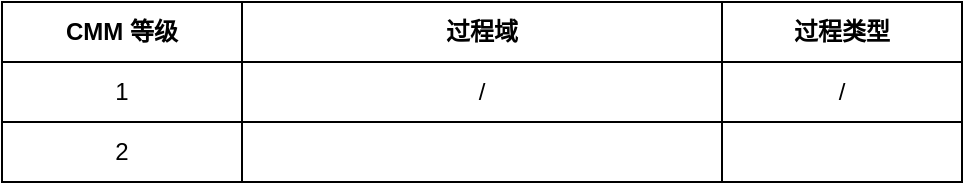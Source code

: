 <mxfile version="18.0.6" type="device" pages="2"><diagram id="ArtEwVslQTJdmUdH2Vi4" name="1"><mxGraphModel dx="2370" dy="1442" grid="1" gridSize="10" guides="1" tooltips="1" connect="1" arrows="1" fold="1" page="1" pageScale="1" pageWidth="827" pageHeight="1169" math="0" shadow="0"><root><mxCell id="0"/><mxCell id="1" parent="0"/><mxCell id="98k5CxnBJ-VToSvbK1iE-1" value="CMM 等级" style="rounded=0;whiteSpace=wrap;html=1;fontStyle=1" vertex="1" parent="1"><mxGeometry x="174" y="539" width="120" height="30" as="geometry"/></mxCell><mxCell id="98k5CxnBJ-VToSvbK1iE-2" value="过程域" style="rounded=0;whiteSpace=wrap;html=1;fontStyle=1" vertex="1" parent="1"><mxGeometry x="294" y="539" width="240" height="30" as="geometry"/></mxCell><mxCell id="98k5CxnBJ-VToSvbK1iE-3" value="过程类型" style="rounded=0;whiteSpace=wrap;html=1;fontStyle=1" vertex="1" parent="1"><mxGeometry x="534" y="539" width="120" height="30" as="geometry"/></mxCell><mxCell id="98k5CxnBJ-VToSvbK1iE-4" value="1" style="rounded=0;whiteSpace=wrap;html=1;" vertex="1" parent="1"><mxGeometry x="174" y="569" width="120" height="30" as="geometry"/></mxCell><mxCell id="98k5CxnBJ-VToSvbK1iE-5" value="2" style="rounded=0;whiteSpace=wrap;html=1;" vertex="1" parent="1"><mxGeometry x="174" y="599" width="120" height="30" as="geometry"/></mxCell><mxCell id="98k5CxnBJ-VToSvbK1iE-6" value="/" style="rounded=0;whiteSpace=wrap;html=1;" vertex="1" parent="1"><mxGeometry x="294" y="569" width="240" height="30" as="geometry"/></mxCell><mxCell id="98k5CxnBJ-VToSvbK1iE-7" value="/" style="rounded=0;whiteSpace=wrap;html=1;" vertex="1" parent="1"><mxGeometry x="534" y="569" width="120" height="30" as="geometry"/></mxCell><mxCell id="98k5CxnBJ-VToSvbK1iE-8" value="" style="rounded=0;whiteSpace=wrap;html=1;fontSize=10;" vertex="1" parent="1"><mxGeometry x="294" y="599" width="240" height="30" as="geometry"/></mxCell><mxCell id="98k5CxnBJ-VToSvbK1iE-9" value="" style="rounded=0;whiteSpace=wrap;html=1;" vertex="1" parent="1"><mxGeometry x="534" y="599" width="120" height="30" as="geometry"/></mxCell></root></mxGraphModel></diagram><diagram id="w4E_QYhF2YMynA1b_gYM" name="2"><mxGraphModel dx="1955" dy="1058" grid="1" gridSize="10" guides="1" tooltips="1" connect="1" arrows="1" fold="1" page="1" pageScale="1" pageWidth="827" pageHeight="1169" math="0" shadow="0"><root><mxCell id="0"/><mxCell id="1" parent="0"/><mxCell id="2zo39gJXHJO9lLy1X77--1" value="CMMI 等级" style="rounded=0;whiteSpace=wrap;html=1;fontStyle=1" parent="1" vertex="1"><mxGeometry x="174" y="225" width="120" height="30" as="geometry"/></mxCell><mxCell id="2zo39gJXHJO9lLy1X77--2" value="过程域" style="rounded=0;whiteSpace=wrap;html=1;fontStyle=1" parent="1" vertex="1"><mxGeometry x="294" y="225" width="240" height="30" as="geometry"/></mxCell><mxCell id="2zo39gJXHJO9lLy1X77--3" value="过程类型" style="rounded=0;whiteSpace=wrap;html=1;fontStyle=1" parent="1" vertex="1"><mxGeometry x="534" y="225" width="120" height="30" as="geometry"/></mxCell><mxCell id="2zo39gJXHJO9lLy1X77--4" value="1&lt;br&gt;初始级" style="rounded=0;whiteSpace=wrap;html=1;" parent="1" vertex="1"><mxGeometry x="174" y="255" width="120" height="30" as="geometry"/></mxCell><mxCell id="2zo39gJXHJO9lLy1X77--5" value="2&lt;br&gt;已管理级&lt;br&gt;7个过程域" style="rounded=0;whiteSpace=wrap;html=1;" parent="1" vertex="1"><mxGeometry x="174" y="285" width="120" height="210" as="geometry"/></mxCell><mxCell id="2zo39gJXHJO9lLy1X77--6" value="/" style="rounded=0;whiteSpace=wrap;html=1;" parent="1" vertex="1"><mxGeometry x="294" y="255" width="240" height="30" as="geometry"/></mxCell><mxCell id="2zo39gJXHJO9lLy1X77--7" value="/" style="rounded=0;whiteSpace=wrap;html=1;" parent="1" vertex="1"><mxGeometry x="534" y="255" width="120" height="30" as="geometry"/></mxCell><mxCell id="2zo39gJXHJO9lLy1X77--11" value="&lt;font style=&quot;font-size: 10px;&quot;&gt;需求管理&lt;br style=&quot;font-size: 10px;&quot;&gt;Requirements Management&lt;/font&gt;" style="rounded=0;whiteSpace=wrap;html=1;fontSize=10;" parent="1" vertex="1"><mxGeometry x="294" y="285" width="240" height="30" as="geometry"/></mxCell><mxCell id="2zo39gJXHJO9lLy1X77--12" value="工程" style="rounded=0;whiteSpace=wrap;html=1;" parent="1" vertex="1"><mxGeometry x="534" y="285" width="120" height="30" as="geometry"/></mxCell><mxCell id="2zo39gJXHJO9lLy1X77--13" value="项目规划&lt;br&gt;Project Planning" style="rounded=0;whiteSpace=wrap;html=1;fontSize=10;" parent="1" vertex="1"><mxGeometry x="294" y="315" width="240" height="30" as="geometry"/></mxCell><mxCell id="2zo39gJXHJO9lLy1X77--14" value="项目管理" style="rounded=0;whiteSpace=wrap;html=1;" parent="1" vertex="1"><mxGeometry x="534" y="315" width="120" height="30" as="geometry"/></mxCell><mxCell id="2zo39gJXHJO9lLy1X77--15" value="项目监控&lt;br&gt;&lt;div&gt;&lt;span style=&quot;&quot;&gt;&#9;&lt;/span&gt;&lt;/div&gt;&lt;div&gt;Project Monitoring and Control&lt;/div&gt;" style="rounded=0;whiteSpace=wrap;html=1;fontSize=10;" parent="1" vertex="1"><mxGeometry x="294" y="345" width="240" height="30" as="geometry"/></mxCell><mxCell id="2zo39gJXHJO9lLy1X77--16" value="&lt;span style=&quot;&quot;&gt;项目管理&lt;/span&gt;" style="rounded=0;whiteSpace=wrap;html=1;" parent="1" vertex="1"><mxGeometry x="534" y="345" width="120" height="30" as="geometry"/></mxCell><mxCell id="2zo39gJXHJO9lLy1X77--17" value="&lt;div&gt;供应商协议管理&lt;/div&gt;&lt;div&gt;Supplier Agreement Management&lt;br&gt;&lt;/div&gt;" style="rounded=0;whiteSpace=wrap;html=1;fontSize=10;" parent="1" vertex="1"><mxGeometry x="294" y="375" width="240" height="30" as="geometry"/></mxCell><mxCell id="2zo39gJXHJO9lLy1X77--18" value="&lt;span style=&quot;&quot;&gt;项目管理&lt;/span&gt;" style="rounded=0;whiteSpace=wrap;html=1;" parent="1" vertex="1"><mxGeometry x="534" y="375" width="120" height="30" as="geometry"/></mxCell><mxCell id="2zo39gJXHJO9lLy1X77--19" value="&lt;div&gt;度量分析&lt;/div&gt;&lt;div&gt;Measurement and Analysis&lt;/div&gt;" style="rounded=0;whiteSpace=wrap;html=1;fontSize=10;" parent="1" vertex="1"><mxGeometry x="294" y="405" width="240" height="30" as="geometry"/></mxCell><mxCell id="2zo39gJXHJO9lLy1X77--20" value="支持" style="rounded=0;whiteSpace=wrap;html=1;" parent="1" vertex="1"><mxGeometry x="534" y="405" width="120" height="30" as="geometry"/></mxCell><mxCell id="2zo39gJXHJO9lLy1X77--21" value="&lt;div&gt;过程和产品质量保证&lt;/div&gt;&lt;div&gt;Process and Product Quality Assurance&lt;/div&gt;" style="rounded=0;whiteSpace=wrap;html=1;fontSize=10;" parent="1" vertex="1"><mxGeometry x="294" y="435" width="240" height="30" as="geometry"/></mxCell><mxCell id="2zo39gJXHJO9lLy1X77--22" value="&lt;span style=&quot;&quot;&gt;支持&lt;/span&gt;" style="rounded=0;whiteSpace=wrap;html=1;" parent="1" vertex="1"><mxGeometry x="534" y="435" width="120" height="30" as="geometry"/></mxCell><mxCell id="2zo39gJXHJO9lLy1X77--23" value="&lt;div&gt;配置管理&lt;/div&gt;&lt;div&gt;Configuration Management&lt;/div&gt;" style="rounded=0;whiteSpace=wrap;html=1;fontSize=10;" parent="1" vertex="1"><mxGeometry x="294" y="465" width="240" height="30" as="geometry"/></mxCell><mxCell id="2zo39gJXHJO9lLy1X77--24" value="&lt;span style=&quot;&quot;&gt;支持&lt;/span&gt;" style="rounded=0;whiteSpace=wrap;html=1;" parent="1" vertex="1"><mxGeometry x="534" y="465" width="120" height="30" as="geometry"/></mxCell><mxCell id="2zo39gJXHJO9lLy1X77--25" value="&lt;div&gt;需求开发&lt;/div&gt;&lt;div&gt;Requirements Development&lt;/div&gt;" style="rounded=0;whiteSpace=wrap;html=1;fontSize=10;" parent="1" vertex="1"><mxGeometry x="294" y="495" width="240" height="30" as="geometry"/></mxCell><mxCell id="2zo39gJXHJO9lLy1X77--26" value="&lt;span style=&quot;&quot;&gt;工程&lt;/span&gt;" style="rounded=0;whiteSpace=wrap;html=1;" parent="1" vertex="1"><mxGeometry x="534" y="495" width="120" height="30" as="geometry"/></mxCell><mxCell id="2zo39gJXHJO9lLy1X77--27" value="&lt;div&gt;技术方案&lt;/div&gt;&lt;div&gt;Technical Solution&lt;/div&gt;" style="rounded=0;whiteSpace=wrap;html=1;fontSize=10;" parent="1" vertex="1"><mxGeometry x="294" y="525" width="240" height="30" as="geometry"/></mxCell><mxCell id="2zo39gJXHJO9lLy1X77--28" value="&lt;span style=&quot;&quot;&gt;工程&lt;/span&gt;" style="rounded=0;whiteSpace=wrap;html=1;" parent="1" vertex="1"><mxGeometry x="534" y="525" width="120" height="30" as="geometry"/></mxCell><mxCell id="2zo39gJXHJO9lLy1X77--29" value="&lt;div&gt;产品集成&lt;/div&gt;&lt;div&gt;Product Integration&lt;/div&gt;" style="rounded=0;whiteSpace=wrap;html=1;fontSize=10;" parent="1" vertex="1"><mxGeometry x="294" y="555" width="240" height="30" as="geometry"/></mxCell><mxCell id="2zo39gJXHJO9lLy1X77--30" value="&lt;span style=&quot;&quot;&gt;工程&lt;/span&gt;" style="rounded=0;whiteSpace=wrap;html=1;" parent="1" vertex="1"><mxGeometry x="534" y="555" width="120" height="30" as="geometry"/></mxCell><mxCell id="2zo39gJXHJO9lLy1X77--31" value="&lt;div&gt;验证&lt;/div&gt;&lt;div&gt;Verification&lt;/div&gt;" style="rounded=0;whiteSpace=wrap;html=1;fontSize=10;" parent="1" vertex="1"><mxGeometry x="294" y="585" width="240" height="30" as="geometry"/></mxCell><mxCell id="2zo39gJXHJO9lLy1X77--32" value="&lt;span style=&quot;&quot;&gt;工程&lt;/span&gt;" style="rounded=0;whiteSpace=wrap;html=1;" parent="1" vertex="1"><mxGeometry x="534" y="585" width="120" height="30" as="geometry"/></mxCell><mxCell id="2zo39gJXHJO9lLy1X77--33" value="&lt;div&gt;确认&lt;/div&gt;&lt;div&gt;Validation&lt;/div&gt;" style="rounded=0;whiteSpace=wrap;html=1;fontSize=10;" parent="1" vertex="1"><mxGeometry x="294" y="615" width="240" height="30" as="geometry"/></mxCell><mxCell id="2zo39gJXHJO9lLy1X77--34" value="&lt;span style=&quot;&quot;&gt;工程&lt;/span&gt;" style="rounded=0;whiteSpace=wrap;html=1;" parent="1" vertex="1"><mxGeometry x="534" y="615" width="120" height="30" as="geometry"/></mxCell><mxCell id="2zo39gJXHJO9lLy1X77--35" value="&lt;div&gt;组织过程焦点&lt;/div&gt;&lt;div&gt;Organizational Process Focus&lt;/div&gt;" style="rounded=0;whiteSpace=wrap;html=1;fontSize=10;" parent="1" vertex="1"><mxGeometry x="294" y="645" width="240" height="30" as="geometry"/></mxCell><mxCell id="2zo39gJXHJO9lLy1X77--36" value="过程管理" style="rounded=0;whiteSpace=wrap;html=1;" parent="1" vertex="1"><mxGeometry x="534" y="645" width="120" height="30" as="geometry"/></mxCell><mxCell id="2zo39gJXHJO9lLy1X77--37" value="&lt;div&gt;组织过程定义&lt;/div&gt;&lt;div&gt;Organizational Process Definition&lt;/div&gt;" style="rounded=0;whiteSpace=wrap;html=1;fontSize=10;" parent="1" vertex="1"><mxGeometry x="294" y="675" width="240" height="30" as="geometry"/></mxCell><mxCell id="2zo39gJXHJO9lLy1X77--38" value="&lt;span style=&quot;&quot;&gt;过程管理&lt;/span&gt;" style="rounded=0;whiteSpace=wrap;html=1;" parent="1" vertex="1"><mxGeometry x="534" y="675" width="120" height="30" as="geometry"/></mxCell><mxCell id="2zo39gJXHJO9lLy1X77--39" value="&lt;div&gt;组织培训&lt;/div&gt;&lt;div&gt;Organizational Training&lt;/div&gt;" style="rounded=0;whiteSpace=wrap;html=1;fontSize=10;" parent="1" vertex="1"><mxGeometry x="294" y="705" width="240" height="30" as="geometry"/></mxCell><mxCell id="2zo39gJXHJO9lLy1X77--40" value="&lt;span style=&quot;&quot;&gt;过程管理&lt;/span&gt;" style="rounded=0;whiteSpace=wrap;html=1;" parent="1" vertex="1"><mxGeometry x="534" y="705" width="120" height="30" as="geometry"/></mxCell><mxCell id="2zo39gJXHJO9lLy1X77--41" value="&lt;div&gt;集成化项目管理&lt;/div&gt;&lt;div&gt;Integrated Project Management&lt;/div&gt;" style="rounded=0;whiteSpace=wrap;html=1;fontSize=10;" parent="1" vertex="1"><mxGeometry x="294" y="735" width="240" height="30" as="geometry"/></mxCell><mxCell id="2zo39gJXHJO9lLy1X77--42" value="&lt;span style=&quot;&quot;&gt;项目管理&lt;/span&gt;" style="rounded=0;whiteSpace=wrap;html=1;" parent="1" vertex="1"><mxGeometry x="534" y="735" width="120" height="30" as="geometry"/></mxCell><mxCell id="2zo39gJXHJO9lLy1X77--43" value="&lt;div&gt;风险管理&lt;/div&gt;&lt;div&gt;Risk Management&lt;/div&gt;" style="rounded=0;whiteSpace=wrap;html=1;fontSize=10;" parent="1" vertex="1"><mxGeometry x="294" y="765" width="240" height="30" as="geometry"/></mxCell><mxCell id="2zo39gJXHJO9lLy1X77--44" value="&lt;span style=&quot;&quot;&gt;项目管理&lt;/span&gt;" style="rounded=0;whiteSpace=wrap;html=1;" parent="1" vertex="1"><mxGeometry x="534" y="765" width="120" height="30" as="geometry"/></mxCell><mxCell id="2zo39gJXHJO9lLy1X77--45" value="&lt;div&gt;决策分析与解决方案&lt;/div&gt;&lt;div&gt;Decision Analysis and Resolution&lt;/div&gt;" style="rounded=0;whiteSpace=wrap;html=1;fontSize=10;" parent="1" vertex="1"><mxGeometry x="294" y="795" width="240" height="30" as="geometry"/></mxCell><mxCell id="2zo39gJXHJO9lLy1X77--46" value="支持" style="rounded=0;whiteSpace=wrap;html=1;" parent="1" vertex="1"><mxGeometry x="534" y="795" width="120" height="30" as="geometry"/></mxCell><mxCell id="2zo39gJXHJO9lLy1X77--47" value="&lt;div&gt;组织过程绩效&lt;/div&gt;&lt;div&gt;Organizational Process Performance&lt;/div&gt;" style="rounded=0;whiteSpace=wrap;html=1;fontSize=10;" parent="1" vertex="1"><mxGeometry x="294" y="825" width="240" height="30" as="geometry"/></mxCell><mxCell id="2zo39gJXHJO9lLy1X77--48" value="&lt;span style=&quot;&quot;&gt;过程管理&lt;/span&gt;" style="rounded=0;whiteSpace=wrap;html=1;" parent="1" vertex="1"><mxGeometry x="534" y="825" width="120" height="30" as="geometry"/></mxCell><mxCell id="2zo39gJXHJO9lLy1X77--49" value="&lt;div&gt;定量项目管理&lt;/div&gt;&lt;div&gt;Quantitative Project Management&lt;/div&gt;" style="rounded=0;whiteSpace=wrap;html=1;fontSize=10;" parent="1" vertex="1"><mxGeometry x="294" y="855" width="240" height="30" as="geometry"/></mxCell><mxCell id="2zo39gJXHJO9lLy1X77--50" value="&lt;span style=&quot;&quot;&gt;项目管理&lt;/span&gt;" style="rounded=0;whiteSpace=wrap;html=1;" parent="1" vertex="1"><mxGeometry x="534" y="855" width="120" height="30" as="geometry"/></mxCell><mxCell id="2zo39gJXHJO9lLy1X77--51" value="&lt;div&gt;组织革新与推广&lt;/div&gt;&lt;div&gt;Organizational Innovation and Deployment&lt;/div&gt;" style="rounded=0;whiteSpace=wrap;html=1;fontSize=10;" parent="1" vertex="1"><mxGeometry x="294" y="885" width="240" height="30" as="geometry"/></mxCell><mxCell id="2zo39gJXHJO9lLy1X77--52" value="&lt;span style=&quot;&quot;&gt;过程管理&lt;/span&gt;" style="rounded=0;whiteSpace=wrap;html=1;" parent="1" vertex="1"><mxGeometry x="534" y="885" width="120" height="30" as="geometry"/></mxCell><mxCell id="2zo39gJXHJO9lLy1X77--53" value="&lt;div&gt;原因分析与解决方案&lt;/div&gt;&lt;div&gt;Causal Analysis and Resolution&lt;/div&gt;" style="rounded=0;whiteSpace=wrap;html=1;fontSize=10;" parent="1" vertex="1"><mxGeometry x="294" y="915" width="240" height="30" as="geometry"/></mxCell><mxCell id="2zo39gJXHJO9lLy1X77--54" value="&lt;span style=&quot;&quot;&gt;支持&lt;/span&gt;" style="rounded=0;whiteSpace=wrap;html=1;" parent="1" vertex="1"><mxGeometry x="534" y="915" width="120" height="30" as="geometry"/></mxCell><mxCell id="2zo39gJXHJO9lLy1X77--57" value="3&lt;br&gt;已定义级&lt;br&gt;11个过程域" style="rounded=0;whiteSpace=wrap;html=1;" parent="1" vertex="1"><mxGeometry x="174" y="495" width="120" height="330" as="geometry"/></mxCell><mxCell id="2zo39gJXHJO9lLy1X77--58" value="4&lt;br&gt;量化管理级&lt;br&gt;2个过程域" style="rounded=0;whiteSpace=wrap;html=1;" parent="1" vertex="1"><mxGeometry x="174" y="825" width="120" height="60" as="geometry"/></mxCell><mxCell id="2zo39gJXHJO9lLy1X77--59" value="5&lt;br&gt;优化级&lt;br&gt;2个过程域" style="rounded=0;whiteSpace=wrap;html=1;" parent="1" vertex="1"><mxGeometry x="174" y="885" width="120" height="60" as="geometry"/></mxCell></root></mxGraphModel></diagram></mxfile>